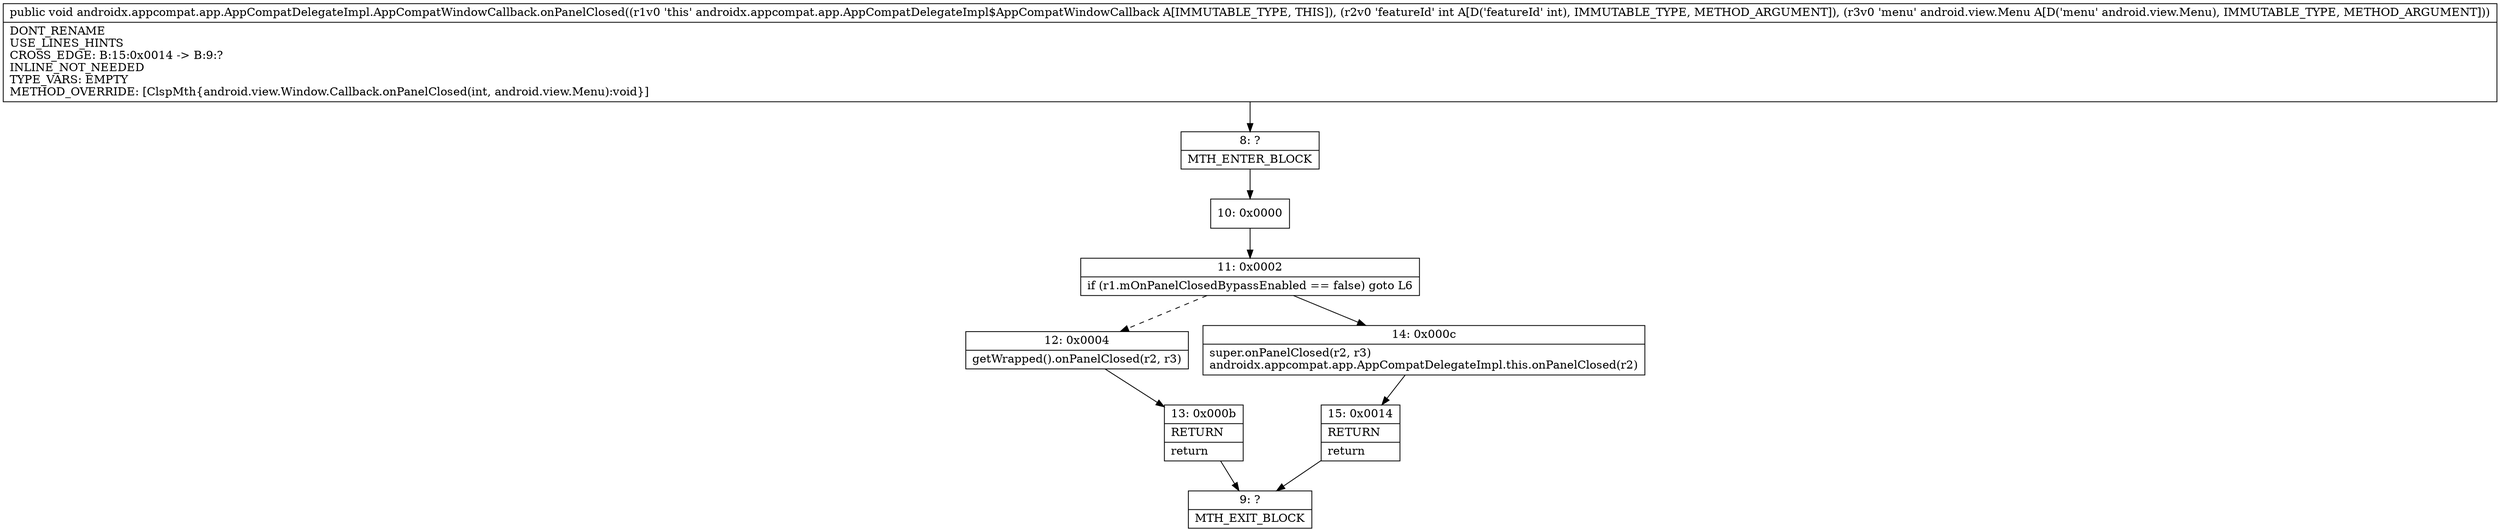 digraph "CFG forandroidx.appcompat.app.AppCompatDelegateImpl.AppCompatWindowCallback.onPanelClosed(ILandroid\/view\/Menu;)V" {
Node_8 [shape=record,label="{8\:\ ?|MTH_ENTER_BLOCK\l}"];
Node_10 [shape=record,label="{10\:\ 0x0000}"];
Node_11 [shape=record,label="{11\:\ 0x0002|if (r1.mOnPanelClosedBypassEnabled == false) goto L6\l}"];
Node_12 [shape=record,label="{12\:\ 0x0004|getWrapped().onPanelClosed(r2, r3)\l}"];
Node_13 [shape=record,label="{13\:\ 0x000b|RETURN\l|return\l}"];
Node_9 [shape=record,label="{9\:\ ?|MTH_EXIT_BLOCK\l}"];
Node_14 [shape=record,label="{14\:\ 0x000c|super.onPanelClosed(r2, r3)\landroidx.appcompat.app.AppCompatDelegateImpl.this.onPanelClosed(r2)\l}"];
Node_15 [shape=record,label="{15\:\ 0x0014|RETURN\l|return\l}"];
MethodNode[shape=record,label="{public void androidx.appcompat.app.AppCompatDelegateImpl.AppCompatWindowCallback.onPanelClosed((r1v0 'this' androidx.appcompat.app.AppCompatDelegateImpl$AppCompatWindowCallback A[IMMUTABLE_TYPE, THIS]), (r2v0 'featureId' int A[D('featureId' int), IMMUTABLE_TYPE, METHOD_ARGUMENT]), (r3v0 'menu' android.view.Menu A[D('menu' android.view.Menu), IMMUTABLE_TYPE, METHOD_ARGUMENT]))  | DONT_RENAME\lUSE_LINES_HINTS\lCROSS_EDGE: B:15:0x0014 \-\> B:9:?\lINLINE_NOT_NEEDED\lTYPE_VARS: EMPTY\lMETHOD_OVERRIDE: [ClspMth\{android.view.Window.Callback.onPanelClosed(int, android.view.Menu):void\}]\l}"];
MethodNode -> Node_8;Node_8 -> Node_10;
Node_10 -> Node_11;
Node_11 -> Node_12[style=dashed];
Node_11 -> Node_14;
Node_12 -> Node_13;
Node_13 -> Node_9;
Node_14 -> Node_15;
Node_15 -> Node_9;
}

